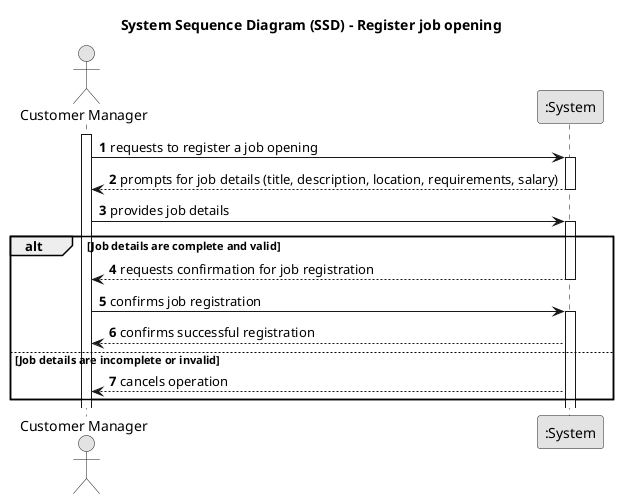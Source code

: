 @startuml
skinparam monochrome true
skinparam packageStyle rectangle
skinparam shadowing false

title System Sequence Diagram (SSD) - Register job opening

autonumber

actor "Customer Manager" as Manager
participant ":System" as System

activate Manager

    Manager -> System : requests to register a job opening
    activate System

    System --> Manager : prompts for job details (title, description, location, requirements, salary)
    deactivate System

    Manager -> System : provides job details

    activate System

    alt Job details are complete and valid

        System --> Manager : requests confirmation for job registration
        deactivate System

        Manager -> System : confirms job registration
        activate System

        System --> Manager : confirms successful registration

    else Job details are incomplete or invalid

        System --> Manager :  cancels operation
    end

@enduml